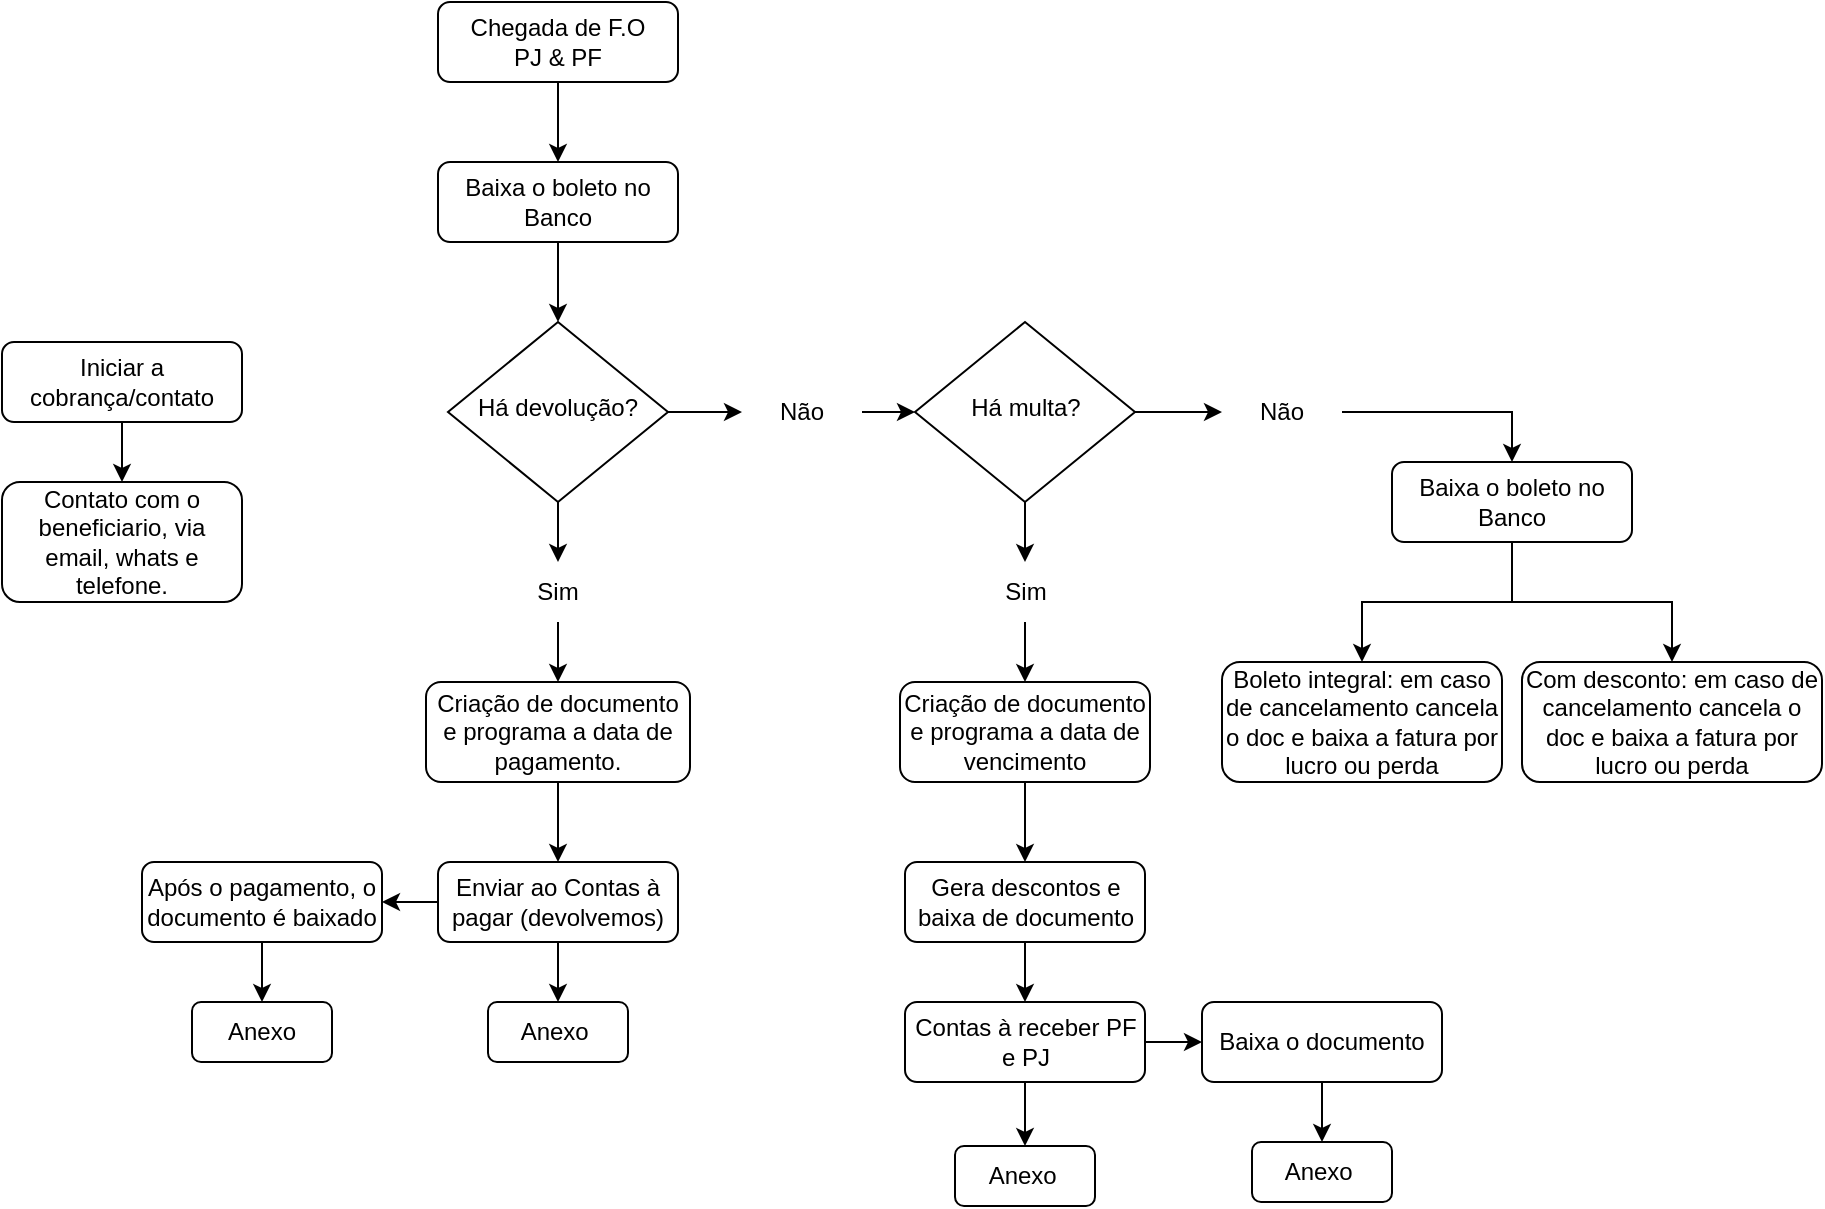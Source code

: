 <mxfile version="22.1.0" type="github">
  <diagram id="C5RBs43oDa-KdzZeNtuy" name="Page-1">
    <mxGraphModel dx="2261" dy="764" grid="1" gridSize="10" guides="1" tooltips="1" connect="1" arrows="1" fold="1" page="1" pageScale="1" pageWidth="827" pageHeight="1169" math="0" shadow="0">
      <root>
        <mxCell id="WIyWlLk6GJQsqaUBKTNV-0" />
        <mxCell id="WIyWlLk6GJQsqaUBKTNV-1" parent="WIyWlLk6GJQsqaUBKTNV-0" />
        <mxCell id="gmkcOeyq3huJtDNITMZC-62" value="" style="edgeStyle=orthogonalEdgeStyle;rounded=0;orthogonalLoop=1;jettySize=auto;html=1;" edge="1" parent="WIyWlLk6GJQsqaUBKTNV-1" source="WIyWlLk6GJQsqaUBKTNV-3" target="gmkcOeyq3huJtDNITMZC-38">
          <mxGeometry relative="1" as="geometry" />
        </mxCell>
        <mxCell id="WIyWlLk6GJQsqaUBKTNV-3" value="Chegada de F.O &lt;br&gt;PJ &amp;amp; PF" style="rounded=1;whiteSpace=wrap;html=1;fontSize=12;glass=0;strokeWidth=1;shadow=0;" parent="WIyWlLk6GJQsqaUBKTNV-1" vertex="1">
          <mxGeometry x="128" y="30" width="120" height="40" as="geometry" />
        </mxCell>
        <mxCell id="gmkcOeyq3huJtDNITMZC-30" value="" style="edgeStyle=orthogonalEdgeStyle;rounded=0;orthogonalLoop=1;jettySize=auto;html=1;" edge="1" parent="WIyWlLk6GJQsqaUBKTNV-1" source="WIyWlLk6GJQsqaUBKTNV-6" target="HIPqE_qxqlqEdpRQY_pM-4">
          <mxGeometry relative="1" as="geometry" />
        </mxCell>
        <mxCell id="gmkcOeyq3huJtDNITMZC-67" value="" style="edgeStyle=orthogonalEdgeStyle;rounded=0;orthogonalLoop=1;jettySize=auto;html=1;" edge="1" parent="WIyWlLk6GJQsqaUBKTNV-1" source="WIyWlLk6GJQsqaUBKTNV-6" target="HIPqE_qxqlqEdpRQY_pM-2">
          <mxGeometry relative="1" as="geometry" />
        </mxCell>
        <mxCell id="WIyWlLk6GJQsqaUBKTNV-6" value="Há devolução?" style="rhombus;whiteSpace=wrap;html=1;shadow=0;fontFamily=Helvetica;fontSize=12;align=center;strokeWidth=1;spacing=6;spacingTop=-4;" parent="WIyWlLk6GJQsqaUBKTNV-1" vertex="1">
          <mxGeometry x="133" y="190" width="110" height="90" as="geometry" />
        </mxCell>
        <mxCell id="gmkcOeyq3huJtDNITMZC-46" value="" style="edgeStyle=orthogonalEdgeStyle;rounded=0;orthogonalLoop=1;jettySize=auto;html=1;" edge="1" parent="WIyWlLk6GJQsqaUBKTNV-1" source="WIyWlLk6GJQsqaUBKTNV-7" target="gmkcOeyq3huJtDNITMZC-45">
          <mxGeometry relative="1" as="geometry" />
        </mxCell>
        <mxCell id="WIyWlLk6GJQsqaUBKTNV-7" value="Iniciar a cobrança/contato" style="rounded=1;whiteSpace=wrap;html=1;fontSize=12;glass=0;strokeWidth=1;shadow=0;" parent="WIyWlLk6GJQsqaUBKTNV-1" vertex="1">
          <mxGeometry x="-90" y="200" width="120" height="40" as="geometry" />
        </mxCell>
        <mxCell id="gmkcOeyq3huJtDNITMZC-48" value="" style="edgeStyle=orthogonalEdgeStyle;rounded=0;orthogonalLoop=1;jettySize=auto;html=1;" edge="1" parent="WIyWlLk6GJQsqaUBKTNV-1" source="WIyWlLk6GJQsqaUBKTNV-11" target="gmkcOeyq3huJtDNITMZC-47">
          <mxGeometry relative="1" as="geometry" />
        </mxCell>
        <mxCell id="gmkcOeyq3huJtDNITMZC-54" value="" style="edgeStyle=orthogonalEdgeStyle;rounded=0;orthogonalLoop=1;jettySize=auto;html=1;" edge="1" parent="WIyWlLk6GJQsqaUBKTNV-1" source="WIyWlLk6GJQsqaUBKTNV-11" target="gmkcOeyq3huJtDNITMZC-53">
          <mxGeometry relative="1" as="geometry" />
        </mxCell>
        <mxCell id="WIyWlLk6GJQsqaUBKTNV-11" value="Enviar ao Contas à pagar (devolvemos)" style="rounded=1;whiteSpace=wrap;html=1;fontSize=12;glass=0;strokeWidth=1;shadow=0;" parent="WIyWlLk6GJQsqaUBKTNV-1" vertex="1">
          <mxGeometry x="128" y="460" width="120" height="40" as="geometry" />
        </mxCell>
        <mxCell id="gmkcOeyq3huJtDNITMZC-10" value="" style="edgeStyle=orthogonalEdgeStyle;rounded=0;orthogonalLoop=1;jettySize=auto;html=1;" edge="1" parent="WIyWlLk6GJQsqaUBKTNV-1" source="WIyWlLk6GJQsqaUBKTNV-12" target="WIyWlLk6GJQsqaUBKTNV-11">
          <mxGeometry relative="1" as="geometry" />
        </mxCell>
        <mxCell id="WIyWlLk6GJQsqaUBKTNV-12" value="Criação de documento e programa a data de pagamento." style="rounded=1;whiteSpace=wrap;html=1;fontSize=12;glass=0;strokeWidth=1;shadow=0;" parent="WIyWlLk6GJQsqaUBKTNV-1" vertex="1">
          <mxGeometry x="122" y="370" width="132" height="50" as="geometry" />
        </mxCell>
        <mxCell id="gmkcOeyq3huJtDNITMZC-68" value="" style="edgeStyle=orthogonalEdgeStyle;rounded=0;orthogonalLoop=1;jettySize=auto;html=1;" edge="1" parent="WIyWlLk6GJQsqaUBKTNV-1" source="HIPqE_qxqlqEdpRQY_pM-2" target="WIyWlLk6GJQsqaUBKTNV-12">
          <mxGeometry relative="1" as="geometry" />
        </mxCell>
        <mxCell id="HIPqE_qxqlqEdpRQY_pM-2" value="Sim" style="text;html=1;strokeColor=none;fillColor=none;align=center;verticalAlign=middle;whiteSpace=wrap;rounded=0;" parent="WIyWlLk6GJQsqaUBKTNV-1" vertex="1">
          <mxGeometry x="158" y="310" width="60" height="30" as="geometry" />
        </mxCell>
        <mxCell id="gmkcOeyq3huJtDNITMZC-23" value="" style="edgeStyle=orthogonalEdgeStyle;rounded=0;orthogonalLoop=1;jettySize=auto;html=1;" edge="1" parent="WIyWlLk6GJQsqaUBKTNV-1" source="HIPqE_qxqlqEdpRQY_pM-4" target="HIPqE_qxqlqEdpRQY_pM-14">
          <mxGeometry relative="1" as="geometry" />
        </mxCell>
        <mxCell id="HIPqE_qxqlqEdpRQY_pM-4" value="Não" style="text;html=1;strokeColor=none;fillColor=none;align=center;verticalAlign=middle;whiteSpace=wrap;rounded=0;" parent="WIyWlLk6GJQsqaUBKTNV-1" vertex="1">
          <mxGeometry x="280" y="220" width="60" height="30" as="geometry" />
        </mxCell>
        <mxCell id="gmkcOeyq3huJtDNITMZC-32" value="" style="edgeStyle=orthogonalEdgeStyle;rounded=0;orthogonalLoop=1;jettySize=auto;html=1;" edge="1" parent="WIyWlLk6GJQsqaUBKTNV-1" source="HIPqE_qxqlqEdpRQY_pM-14" target="gmkcOeyq3huJtDNITMZC-1">
          <mxGeometry relative="1" as="geometry" />
        </mxCell>
        <mxCell id="gmkcOeyq3huJtDNITMZC-33" value="" style="edgeStyle=orthogonalEdgeStyle;rounded=0;orthogonalLoop=1;jettySize=auto;html=1;" edge="1" parent="WIyWlLk6GJQsqaUBKTNV-1" source="HIPqE_qxqlqEdpRQY_pM-14" target="gmkcOeyq3huJtDNITMZC-25">
          <mxGeometry relative="1" as="geometry" />
        </mxCell>
        <mxCell id="HIPqE_qxqlqEdpRQY_pM-14" value="Há multa?" style="rhombus;whiteSpace=wrap;html=1;shadow=0;fontFamily=Helvetica;fontSize=12;align=center;strokeWidth=1;spacing=6;spacingTop=-4;" parent="WIyWlLk6GJQsqaUBKTNV-1" vertex="1">
          <mxGeometry x="366.5" y="190" width="110" height="90" as="geometry" />
        </mxCell>
        <mxCell id="gmkcOeyq3huJtDNITMZC-34" value="" style="edgeStyle=orthogonalEdgeStyle;rounded=0;orthogonalLoop=1;jettySize=auto;html=1;" edge="1" parent="WIyWlLk6GJQsqaUBKTNV-1" source="HIPqE_qxqlqEdpRQY_pM-15" target="gmkcOeyq3huJtDNITMZC-5">
          <mxGeometry relative="1" as="geometry" />
        </mxCell>
        <mxCell id="HIPqE_qxqlqEdpRQY_pM-15" value="Criação de documento e programa a data de vencimento" style="rounded=1;whiteSpace=wrap;html=1;fontSize=12;glass=0;strokeWidth=1;shadow=0;" parent="WIyWlLk6GJQsqaUBKTNV-1" vertex="1">
          <mxGeometry x="359" y="370" width="125" height="50" as="geometry" />
        </mxCell>
        <mxCell id="gmkcOeyq3huJtDNITMZC-61" value="" style="edgeStyle=orthogonalEdgeStyle;rounded=0;orthogonalLoop=1;jettySize=auto;html=1;" edge="1" parent="WIyWlLk6GJQsqaUBKTNV-1" source="gmkcOeyq3huJtDNITMZC-1" target="gmkcOeyq3huJtDNITMZC-41">
          <mxGeometry relative="1" as="geometry" />
        </mxCell>
        <mxCell id="gmkcOeyq3huJtDNITMZC-1" value="Não" style="text;html=1;strokeColor=none;fillColor=none;align=center;verticalAlign=middle;whiteSpace=wrap;rounded=0;" vertex="1" parent="WIyWlLk6GJQsqaUBKTNV-1">
          <mxGeometry x="520" y="220" width="60" height="30" as="geometry" />
        </mxCell>
        <mxCell id="gmkcOeyq3huJtDNITMZC-81" value="" style="edgeStyle=orthogonalEdgeStyle;rounded=0;orthogonalLoop=1;jettySize=auto;html=1;" edge="1" parent="WIyWlLk6GJQsqaUBKTNV-1" source="gmkcOeyq3huJtDNITMZC-5" target="gmkcOeyq3huJtDNITMZC-35">
          <mxGeometry relative="1" as="geometry" />
        </mxCell>
        <mxCell id="gmkcOeyq3huJtDNITMZC-5" value="Gera descontos e baixa de documento" style="rounded=1;whiteSpace=wrap;html=1;fontSize=12;glass=0;strokeWidth=1;shadow=0;" vertex="1" parent="WIyWlLk6GJQsqaUBKTNV-1">
          <mxGeometry x="361.5" y="460" width="120" height="40" as="geometry" />
        </mxCell>
        <mxCell id="gmkcOeyq3huJtDNITMZC-56" value="" style="edgeStyle=orthogonalEdgeStyle;rounded=0;orthogonalLoop=1;jettySize=auto;html=1;" edge="1" parent="WIyWlLk6GJQsqaUBKTNV-1" source="gmkcOeyq3huJtDNITMZC-35" target="gmkcOeyq3huJtDNITMZC-55">
          <mxGeometry relative="1" as="geometry" />
        </mxCell>
        <mxCell id="gmkcOeyq3huJtDNITMZC-86" value="" style="edgeStyle=orthogonalEdgeStyle;rounded=0;orthogonalLoop=1;jettySize=auto;html=1;" edge="1" parent="WIyWlLk6GJQsqaUBKTNV-1" source="gmkcOeyq3huJtDNITMZC-35" target="gmkcOeyq3huJtDNITMZC-71">
          <mxGeometry relative="1" as="geometry" />
        </mxCell>
        <mxCell id="gmkcOeyq3huJtDNITMZC-35" value="Contas à receber PF e PJ" style="rounded=1;whiteSpace=wrap;html=1;fontSize=12;glass=0;strokeWidth=1;shadow=0;" vertex="1" parent="WIyWlLk6GJQsqaUBKTNV-1">
          <mxGeometry x="361.5" y="530" width="120" height="40" as="geometry" />
        </mxCell>
        <mxCell id="gmkcOeyq3huJtDNITMZC-66" value="" style="edgeStyle=orthogonalEdgeStyle;rounded=0;orthogonalLoop=1;jettySize=auto;html=1;" edge="1" parent="WIyWlLk6GJQsqaUBKTNV-1" source="gmkcOeyq3huJtDNITMZC-38" target="WIyWlLk6GJQsqaUBKTNV-6">
          <mxGeometry relative="1" as="geometry" />
        </mxCell>
        <mxCell id="gmkcOeyq3huJtDNITMZC-38" value="Baixa o boleto no Banco" style="rounded=1;whiteSpace=wrap;html=1;fontSize=12;glass=0;strokeWidth=1;shadow=0;" vertex="1" parent="WIyWlLk6GJQsqaUBKTNV-1">
          <mxGeometry x="128" y="110" width="120" height="40" as="geometry" />
        </mxCell>
        <mxCell id="gmkcOeyq3huJtDNITMZC-90" value="" style="edgeStyle=orthogonalEdgeStyle;rounded=0;orthogonalLoop=1;jettySize=auto;html=1;" edge="1" parent="WIyWlLk6GJQsqaUBKTNV-1" source="gmkcOeyq3huJtDNITMZC-41" target="gmkcOeyq3huJtDNITMZC-43">
          <mxGeometry relative="1" as="geometry" />
        </mxCell>
        <mxCell id="gmkcOeyq3huJtDNITMZC-91" value="" style="edgeStyle=orthogonalEdgeStyle;rounded=0;orthogonalLoop=1;jettySize=auto;html=1;" edge="1" parent="WIyWlLk6GJQsqaUBKTNV-1" source="gmkcOeyq3huJtDNITMZC-41" target="gmkcOeyq3huJtDNITMZC-42">
          <mxGeometry relative="1" as="geometry" />
        </mxCell>
        <mxCell id="gmkcOeyq3huJtDNITMZC-41" value="Baixa o boleto no Banco" style="rounded=1;whiteSpace=wrap;html=1;fontSize=12;glass=0;strokeWidth=1;shadow=0;" vertex="1" parent="WIyWlLk6GJQsqaUBKTNV-1">
          <mxGeometry x="605" y="260" width="120" height="40" as="geometry" />
        </mxCell>
        <mxCell id="gmkcOeyq3huJtDNITMZC-42" value="Boleto integral: em caso de cancelamento cancela o doc e baixa a fatura por lucro ou perda" style="rounded=1;whiteSpace=wrap;html=1;fontSize=12;glass=0;strokeWidth=1;shadow=0;" vertex="1" parent="WIyWlLk6GJQsqaUBKTNV-1">
          <mxGeometry x="520" y="360" width="140" height="60" as="geometry" />
        </mxCell>
        <mxCell id="gmkcOeyq3huJtDNITMZC-43" value="Com desconto: em caso de cancelamento cancela o doc e baixa a fatura por lucro ou perda" style="rounded=1;whiteSpace=wrap;html=1;fontSize=12;glass=0;strokeWidth=1;shadow=0;" vertex="1" parent="WIyWlLk6GJQsqaUBKTNV-1">
          <mxGeometry x="670" y="360" width="150" height="60" as="geometry" />
        </mxCell>
        <mxCell id="gmkcOeyq3huJtDNITMZC-45" value="Contato com o beneficiario, via email, whats e telefone." style="rounded=1;whiteSpace=wrap;html=1;glass=0;strokeWidth=1;shadow=0;" vertex="1" parent="WIyWlLk6GJQsqaUBKTNV-1">
          <mxGeometry x="-90" y="270" width="120" height="60" as="geometry" />
        </mxCell>
        <mxCell id="gmkcOeyq3huJtDNITMZC-47" value="Anexo&amp;nbsp;" style="rounded=1;whiteSpace=wrap;html=1;fontSize=12;glass=0;strokeWidth=1;shadow=0;" vertex="1" parent="WIyWlLk6GJQsqaUBKTNV-1">
          <mxGeometry x="153" y="530" width="70" height="30" as="geometry" />
        </mxCell>
        <mxCell id="gmkcOeyq3huJtDNITMZC-60" value="" style="edgeStyle=orthogonalEdgeStyle;rounded=0;orthogonalLoop=1;jettySize=auto;html=1;" edge="1" parent="WIyWlLk6GJQsqaUBKTNV-1" source="gmkcOeyq3huJtDNITMZC-53" target="gmkcOeyq3huJtDNITMZC-59">
          <mxGeometry relative="1" as="geometry" />
        </mxCell>
        <mxCell id="gmkcOeyq3huJtDNITMZC-53" value="Após o pagamento, o documento é baixado" style="whiteSpace=wrap;html=1;rounded=1;glass=0;strokeWidth=1;shadow=0;" vertex="1" parent="WIyWlLk6GJQsqaUBKTNV-1">
          <mxGeometry x="-20" y="460" width="120" height="40" as="geometry" />
        </mxCell>
        <mxCell id="gmkcOeyq3huJtDNITMZC-74" value="" style="edgeStyle=orthogonalEdgeStyle;rounded=0;orthogonalLoop=1;jettySize=auto;html=1;" edge="1" parent="WIyWlLk6GJQsqaUBKTNV-1" source="gmkcOeyq3huJtDNITMZC-55" target="gmkcOeyq3huJtDNITMZC-72">
          <mxGeometry relative="1" as="geometry" />
        </mxCell>
        <mxCell id="gmkcOeyq3huJtDNITMZC-55" value="Baixa o documento" style="rounded=1;whiteSpace=wrap;html=1;fontSize=12;glass=0;strokeWidth=1;shadow=0;" vertex="1" parent="WIyWlLk6GJQsqaUBKTNV-1">
          <mxGeometry x="510" y="530" width="120" height="40" as="geometry" />
        </mxCell>
        <mxCell id="gmkcOeyq3huJtDNITMZC-59" value="Anexo" style="whiteSpace=wrap;html=1;rounded=1;glass=0;strokeWidth=1;shadow=0;" vertex="1" parent="WIyWlLk6GJQsqaUBKTNV-1">
          <mxGeometry x="5" y="530" width="70" height="30" as="geometry" />
        </mxCell>
        <mxCell id="gmkcOeyq3huJtDNITMZC-64" value="" style="edgeStyle=orthogonalEdgeStyle;rounded=0;orthogonalLoop=1;jettySize=auto;html=1;" edge="1" parent="WIyWlLk6GJQsqaUBKTNV-1" source="gmkcOeyq3huJtDNITMZC-25" target="HIPqE_qxqlqEdpRQY_pM-15">
          <mxGeometry relative="1" as="geometry" />
        </mxCell>
        <mxCell id="gmkcOeyq3huJtDNITMZC-25" value="Sim" style="text;html=1;strokeColor=none;fillColor=none;align=center;verticalAlign=middle;whiteSpace=wrap;rounded=0;" vertex="1" parent="WIyWlLk6GJQsqaUBKTNV-1">
          <mxGeometry x="391.5" y="310" width="60" height="30" as="geometry" />
        </mxCell>
        <mxCell id="gmkcOeyq3huJtDNITMZC-71" value="Anexo&amp;nbsp;" style="rounded=1;whiteSpace=wrap;html=1;fontSize=12;glass=0;strokeWidth=1;shadow=0;" vertex="1" parent="WIyWlLk6GJQsqaUBKTNV-1">
          <mxGeometry x="386.5" y="602" width="70" height="30" as="geometry" />
        </mxCell>
        <mxCell id="gmkcOeyq3huJtDNITMZC-72" value="Anexo&amp;nbsp;" style="rounded=1;whiteSpace=wrap;html=1;fontSize=12;glass=0;strokeWidth=1;shadow=0;" vertex="1" parent="WIyWlLk6GJQsqaUBKTNV-1">
          <mxGeometry x="535" y="600" width="70" height="30" as="geometry" />
        </mxCell>
      </root>
    </mxGraphModel>
  </diagram>
</mxfile>
